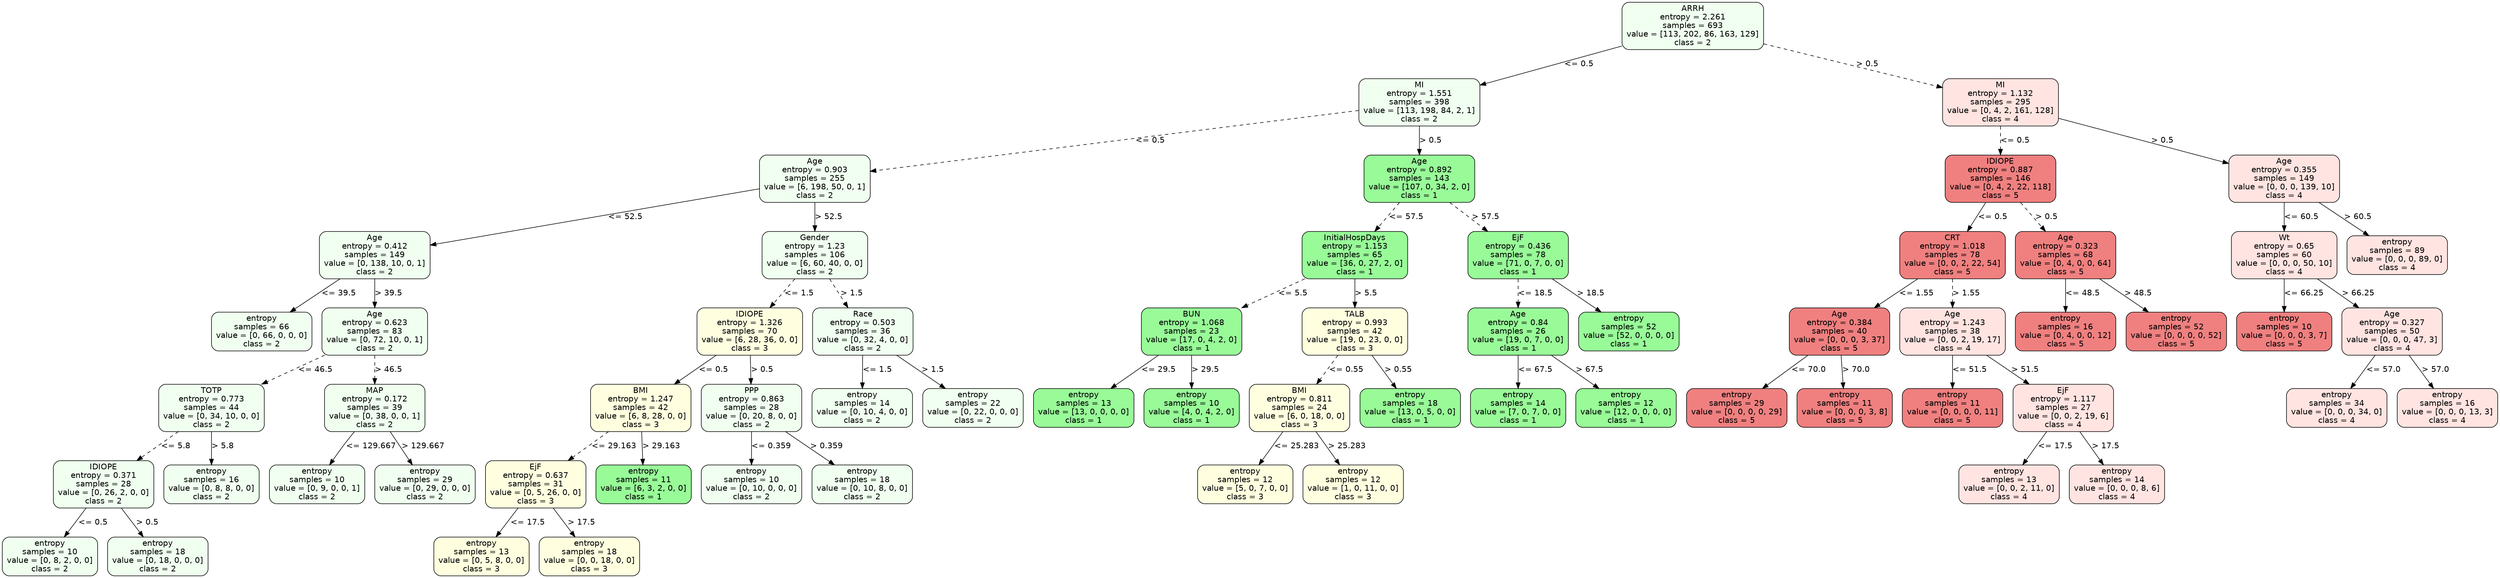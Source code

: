 strict digraph Tree {
	graph [bb="0,0,3732.5,1006"];
	node [color=black,
		fontname=helvetica,
		label="\N",
		shape=box,
		style="filled, rounded"
	];
	edge [fontname=helvetica];
	0	[fillcolor=honeydew,
		height=1.1528,
		label="ARRH\nentropy = 2.261\nsamples = 693\nvalue = [113, 202, 86, 163, 129]\nclass = 2",
		pos="2490,964.5",
		width=2.875];
	1	[fillcolor=honeydew,
		height=1.1528,
		label="MI\nentropy = 1.551\nsamples = 398\nvalue = [113, 198, 84, 2, 1]\nclass = 2",
		pos="2130,830.5",
		width=2.4583];
	0 -> 1	[label="<= 0.5",
		labelangle=45,
		labeldistance=2.5,
		lp="2341,897.5",
		op="<=",
		param=0.5,
		pos="e,2218.6,863.98 2386.4,925.5 2336.6,907.25 2277.3,885.51 2228.3,867.53",
		style=solid];
	42	[fillcolor=mistyrose,
		height=1.1528,
		label="MI\nentropy = 1.132\nsamples = 295\nvalue = [0, 4, 2, 161, 128]\nclass = 4",
		pos="2990,830.5",
		width=2.3611];
	0 -> 42	[label="> 0.5",
		labelangle=-45,
		labeldistance=2.5,
		lp="2770.5,897.5",
		op=">",
		param=0.5,
		pos="e,2904.8,853.99 2593.6,936.15 2682.3,912.74 2808.9,879.3 2895,856.57",
		style=dashed];
	2	[fillcolor=honeydew,
		height=1.1528,
		label="Age\nentropy = 0.903\nsamples = 255\nvalue = [6, 198, 50, 0, 1]\nclass = 2",
		pos="1217,696.5",
		width=2.25];
	1 -> 2	[label="<= 0.5",
		lp="1721,763.5",
		op="<=",
		param=0.5,
		pos="e,1298.1,709.22 2041.2,816.66 1867.4,791.53 1483.7,736.06 1308.1,710.67",
		style=dashed];
	27	[fillcolor=palegreen,
		height=1.1528,
		label="Age\nentropy = 0.892\nsamples = 143\nvalue = [107, 0, 34, 2, 0]\nclass = 1",
		pos="2130,696.5",
		width=2.25];
	1 -> 27	[label="> 0.5",
		lp="2145.5,763.5",
		op=">",
		param=0.5,
		pos="e,2130,738.27 2130,788.82 2130,776.02 2130,761.73 2130,748.32",
		style=solid];
	3	[fillcolor=honeydew,
		height=1.1528,
		label="Age\nentropy = 0.412\nsamples = 149\nvalue = [0, 138, 10, 0, 1]\nclass = 2",
		pos="557,562.5",
		width=2.25];
	2 -> 3	[label="<= 52.5",
		lp="930.5,629.5",
		op="<=",
		param=52.5,
		pos="e,638.24,579.75 1135.7,679.25 1012.1,654.52 777.41,607.58 648.13,581.73",
		style=solid];
	14	[fillcolor=honeydew,
		height=1.1528,
		label="Gender\nentropy = 1.23\nsamples = 106\nvalue = [6, 60, 40, 0, 0]\nclass = 2",
		pos="1217,562.5",
		width=2.1528];
	2 -> 14	[label="> 52.5",
		lp="1236.5,629.5",
		op=">",
		param=52.5,
		pos="e,1217,604.27 1217,654.82 1217,642.02 1217,627.73 1217,614.32",
		style=solid];
	4	[fillcolor=honeydew,
		height=0.94444,
		label="entropy\nsamples = 66\nvalue = [0, 66, 0, 0, 0]\nclass = 2",
		pos="388,428.5",
		width=2.0417];
	3 -> 4	[label="<= 39.5",
		lp="501.5,495.5",
		op="<=",
		param=39.5,
		pos="e,430.29,462.53 504.92,520.82 483.67,504.23 459.21,485.12 438.17,468.69",
		style=solid];
	5	[fillcolor=honeydew,
		height=1.1528,
		label="Age\nentropy = 0.623\nsamples = 83\nvalue = [0, 72, 10, 0, 1]\nclass = 2",
		pos="557,428.5",
		width=2.1528];
	3 -> 5	[label="> 39.5",
		lp="576.5,495.5",
		op=">",
		param=39.5,
		pos="e,557,470.27 557,520.82 557,508.02 557,493.73 557,480.32",
		style=solid];
	6	[fillcolor=honeydew,
		height=1.1528,
		label="TOTP\nentropy = 0.773\nsamples = 44\nvalue = [0, 34, 10, 0, 0]\nclass = 2",
		pos="313,294.5",
		width=2.1528];
	5 -> 6	[label="<= 46.5",
		lp="466.5,361.5",
		op="<=",
		param=46.5,
		pos="e,388.15,336.15 482.13,387 455.21,372.43 424.66,355.91 397.01,340.95",
		style=dashed];
	11	[fillcolor=honeydew,
		height=1.1528,
		label="MAP\nentropy = 0.172\nsamples = 39\nvalue = [0, 38, 0, 0, 1]\nclass = 2",
		pos="557,294.5",
		width=2.0417];
	5 -> 11	[label="> 46.5",
		lp="576.5,361.5",
		op=">",
		param=46.5,
		pos="e,557,336.27 557,386.82 557,374.02 557,359.73 557,346.32",
		style=dashed];
	7	[fillcolor=honeydew,
		height=1.1528,
		label="IDIOPE\nentropy = 0.371\nsamples = 28\nvalue = [0, 26, 2, 0, 0]\nclass = 2",
		pos="151,160.5",
		width=2.0417];
	6 -> 7	[label="<= 5.8",
		lp="257,227.5",
		op="<=",
		param=5.8,
		pos="e,200.76,202.05 263.07,252.82 245.9,238.83 226.53,223.04 208.79,208.59",
		style=dashed];
	10	[fillcolor=honeydew,
		height=0.94444,
		label="entropy\nsamples = 16\nvalue = [0, 8, 8, 0, 0]\nclass = 2",
		pos="313,160.5",
		width=1.9444];
	6 -> 10	[label="> 5.8",
		lp="328.5,227.5",
		op=">",
		param=5.8,
		pos="e,313,194.74 313,252.82 313,237.68 313,220.44 313,205.05",
		style=solid];
	8	[fillcolor=honeydew,
		height=0.94444,
		label="entropy\nsamples = 10\nvalue = [0, 8, 2, 0, 0]\nclass = 2",
		pos="70,34",
		width=1.9444];
	7 -> 8	[label="<= 0.5",
		lp="133,93.5",
		op="<=",
		param=0.5,
		pos="e,91.716,68.379 124.48,118.73 115.77,105.35 106.09,90.465 97.322,76.995",
		style=solid];
	9	[fillcolor=honeydew,
		height=0.94444,
		label="entropy\nsamples = 18\nvalue = [0, 18, 0, 0, 0]\nclass = 2",
		pos="232,34",
		width=2.0417];
	7 -> 9	[label="> 0.5",
		lp="214.5,93.5",
		op=">",
		param=0.5,
		pos="e,210.28,68.379 177.52,118.73 186.23,105.35 195.91,90.465 204.68,76.995",
		style=solid];
	12	[fillcolor=honeydew,
		height=0.94444,
		label="entropy\nsamples = 10\nvalue = [0, 9, 0, 0, 1]\nclass = 2",
		pos="471,160.5",
		width=1.9444];
	11 -> 12	[label="<= 129.667",
		lp="552,227.5",
		op="<=",
		param=129.667,
		pos="e,492.66,194.74 530.5,252.82 520.25,237.1 508.54,219.11 498.22,203.29",
		style=solid];
	13	[fillcolor=honeydew,
		height=0.94444,
		label="entropy\nsamples = 29\nvalue = [0, 29, 0, 0, 0]\nclass = 2",
		pos="633,160.5",
		width=2.0417];
	11 -> 13	[label="> 129.667",
		lp="628.5,227.5",
		op=">",
		param=129.667,
		pos="e,613.86,194.74 580.42,252.82 589.39,237.24 599.64,219.45 608.69,203.73",
		style=solid];
	15	[fillcolor=lightyellow,
		height=1.1528,
		label="IDIOPE\nentropy = 1.326\nsamples = 70\nvalue = [6, 28, 36, 0, 0]\nclass = 3",
		pos="1119,428.5",
		width=2.1528];
	14 -> 15	[label="<= 1.5",
		lp="1191,495.5",
		op="<=",
		param=1.5,
		pos="e,1149.3,470.27 1186.8,520.82 1176.8,507.39 1165.6,492.32 1155.3,478.35",
		style=dashed];
	24	[fillcolor=honeydew,
		height=1.1528,
		label="Race\nentropy = 0.503\nsamples = 36\nvalue = [0, 32, 4, 0, 0]\nclass = 2",
		pos="1288,428.5",
		width=2.0417];
	14 -> 24	[label="> 1.5",
		lp="1270.5,495.5",
		op=">",
		param=1.5,
		pos="e,1266.1,470.27 1238.9,520.82 1246,507.64 1253.9,492.89 1261.3,479.14",
		style=dashed];
	16	[fillcolor=lightyellow,
		height=1.1528,
		label="BMI\nentropy = 1.247\nsamples = 42\nvalue = [6, 8, 28, 0, 0]\nclass = 3",
		pos="957,294.5",
		width=2.0417];
	15 -> 16	[label="<= 0.5",
		lp="1063,361.5",
		op="<=",
		param=0.5,
		pos="e,1006.8,336.05 1069.1,386.82 1051.9,372.83 1032.5,357.04 1014.8,342.59",
		style=solid];
	21	[fillcolor=honeydew,
		height=1.1528,
		label="PPP\nentropy = 0.863\nsamples = 28\nvalue = [0, 20, 8, 0, 0]\nclass = 2",
		pos="1122,294.5",
		width=2.0417];
	15 -> 21	[label="> 0.5",
		lp="1136.5,361.5",
		op=">",
		param=0.5,
		pos="e,1121.1,336.27 1119.9,386.82 1120.2,374.02 1120.5,359.73 1120.8,346.32",
		style=solid];
	17	[fillcolor=lightyellow,
		height=1.1528,
		label="EjF\nentropy = 0.637\nsamples = 31\nvalue = [0, 5, 26, 0, 0]\nclass = 3",
		pos="798,160.5",
		width=2.0417];
	16 -> 17	[label="<= 29.163",
		lp="914,227.5",
		op="<=",
		param=29.163,
		pos="e,846.84,202.05 908,252.82 891.14,238.83 872.13,223.04 854.72,208.59",
		style=dashed];
	20	[fillcolor=palegreen,
		height=0.94444,
		label="entropy\nsamples = 11\nvalue = [6, 3, 2, 0, 0]\nclass = 1",
		pos="960,160.5",
		width=1.9444];
	16 -> 20	[label="> 29.163",
		lp="986,227.5",
		op=">",
		param=29.163,
		pos="e,959.24,194.74 957.92,252.82 958.27,237.68 958.66,220.44 959.01,205.05",
		style=solid];
	18	[fillcolor=lightyellow,
		height=0.94444,
		label="entropy\nsamples = 13\nvalue = [0, 5, 8, 0, 0]\nclass = 3",
		pos="717,34",
		width=1.9444];
	17 -> 18	[label="<= 17.5",
		lp="783.5,93.5",
		op="<=",
		param=17.5,
		pos="e,738.72,68.379 771.48,118.73 762.77,105.35 753.09,90.465 744.32,76.995",
		style=solid];
	19	[fillcolor=lightyellow,
		height=0.94444,
		label="entropy\nsamples = 18\nvalue = [0, 0, 18, 0, 0]\nclass = 3",
		pos="879,34",
		width=2.0417];
	17 -> 19	[label="> 17.5",
		lp="865.5,93.5",
		op=">",
		param=17.5,
		pos="e,857.28,68.379 824.52,118.73 833.23,105.35 842.91,90.465 851.68,76.995",
		style=solid];
	22	[fillcolor=honeydew,
		height=0.94444,
		label="entropy\nsamples = 10\nvalue = [0, 10, 0, 0, 0]\nclass = 2",
		pos="1122,160.5",
		width=2.0417];
	21 -> 22	[label="<= 0.359",
		lp="1149.5,227.5",
		op="<=",
		param=0.359,
		pos="e,1122,194.74 1122,252.82 1122,237.68 1122,220.44 1122,205.05",
		style=solid];
	23	[fillcolor=honeydew,
		height=0.94444,
		label="entropy\nsamples = 18\nvalue = [0, 10, 8, 0, 0]\nclass = 2",
		pos="1287,160.5",
		width=2.0417];
	21 -> 23	[label="> 0.359",
		lp="1233,227.5",
		op=">",
		param=0.359,
		pos="e,1245.7,194.53 1172.9,252.82 1193.5,236.3 1217.3,217.29 1237.7,200.9",
		style=solid];
	25	[fillcolor=honeydew,
		height=0.94444,
		label="entropy\nsamples = 14\nvalue = [0, 10, 4, 0, 0]\nclass = 2",
		pos="1287,294.5",
		width=2.0417];
	24 -> 25	[label="<= 1.5",
		lp="1308,361.5",
		op="<=",
		param=1.5,
		pos="e,1287.3,328.74 1287.7,386.82 1287.6,371.68 1287.4,354.44 1287.3,339.05",
		style=solid];
	26	[fillcolor=honeydew,
		height=0.94444,
		label="entropy\nsamples = 22\nvalue = [0, 22, 0, 0, 0]\nclass = 2",
		pos="1452,294.5",
		width=2.0417];
	24 -> 26	[label="> 1.5",
		lp="1390.5,361.5",
		op=">",
		param=1.5,
		pos="e,1411,328.53 1338.5,386.82 1359.1,370.3 1382.7,351.29 1403,334.9",
		style=solid];
	28	[fillcolor=palegreen,
		height=1.1528,
		label="InitialHospDays\nentropy = 1.153\nsamples = 65\nvalue = [36, 0, 27, 2, 0]\nclass = 1",
		pos="1992,562.5",
		width=2.1528];
	27 -> 28	[label="<= 57.5",
		lp="2089.5,629.5",
		op="<=",
		param=57.5,
		pos="e,2034.6,604.27 2087.5,654.82 2073.2,641.14 2057.1,625.76 2042.3,611.57",
		style=dashed];
	37	[fillcolor=palegreen,
		height=1.1528,
		label="EjF\nentropy = 0.436\nsamples = 78\nvalue = [71, 0, 7, 0, 0]\nclass = 1",
		pos="2268,562.5",
		width=2.0417];
	27 -> 37	[label="> 57.5",
		lp="2223.5,629.5",
		op=">",
		param=57.5,
		pos="e,2225.4,604.27 2172.5,654.82 2186.8,641.14 2202.9,625.76 2217.7,611.57",
		style=dashed];
	29	[fillcolor=palegreen,
		height=1.1528,
		label="BUN\nentropy = 1.068\nsamples = 23\nvalue = [17, 0, 4, 2, 0]\nclass = 1",
		pos="1779,428.5",
		width=2.0417];
	28 -> 29	[label="<= 5.5",
		lp="1912,495.5",
		op="<=",
		param=5.5,
		pos="e,1844.6,470.15 1926.6,521 1903.4,506.62 1877.2,490.34 1853.3,475.53",
		style=dashed];
	32	[fillcolor=lightyellow,
		height=1.1528,
		label="TALB\nentropy = 0.993\nsamples = 42\nvalue = [19, 0, 23, 0, 0]\nclass = 3",
		pos="1992,428.5",
		width=2.1528];
	28 -> 32	[label="> 5.5",
		lp="2007.5,495.5",
		op=">",
		param=5.5,
		pos="e,1992,470.27 1992,520.82 1992,508.02 1992,493.73 1992,480.32",
		style=solid];
	30	[fillcolor=palegreen,
		height=0.94444,
		label="entropy\nsamples = 13\nvalue = [13, 0, 0, 0, 0]\nclass = 1",
		pos="1617,294.5",
		width=2.0417];
	29 -> 30	[label="<= 29.5",
		lp="1726.5,361.5",
		op="<=",
		param=29.5,
		pos="e,1657.5,328.53 1729.1,386.82 1708.8,370.3 1685.5,351.29 1665.4,334.9",
		style=solid];
	31	[fillcolor=palegreen,
		height=0.94444,
		label="entropy\nsamples = 10\nvalue = [4, 0, 4, 2, 0]\nclass = 1",
		pos="1779,294.5",
		width=1.9444];
	29 -> 31	[label="> 29.5",
		lp="1798.5,361.5",
		op=">",
		param=29.5,
		pos="e,1779,328.74 1779,386.82 1779,371.68 1779,354.44 1779,339.05",
		style=solid];
	33	[fillcolor=lightyellow,
		height=1.1528,
		label="BMI\nentropy = 0.811\nsamples = 24\nvalue = [6, 0, 18, 0, 0]\nclass = 3",
		pos="1941,294.5",
		width=2.0417];
	32 -> 33	[label="<= 0.55",
		lp="1992.5,361.5",
		op="<=",
		param=0.55,
		pos="e,1956.8,336.27 1976.3,386.82 1971.3,373.9 1965.7,359.45 1960.5,345.92",
		style=dashed];
	36	[fillcolor=palegreen,
		height=0.94444,
		label="entropy\nsamples = 18\nvalue = [13, 0, 5, 0, 0]\nclass = 1",
		pos="2106,294.5",
		width=2.0417];
	32 -> 36	[label="> 0.55",
		lp="2072.5,361.5",
		op=">",
		param=0.55,
		pos="e,2077.3,328.74 2027.1,386.82 2041,370.8 2056.8,352.45 2070.7,336.41",
		style=solid];
	34	[fillcolor=lightyellow,
		height=0.94444,
		label="entropy\nsamples = 12\nvalue = [5, 0, 7, 0, 0]\nclass = 3",
		pos="1860,160.5",
		width=1.9444];
	33 -> 34	[label="<= 25.283",
		lp="1934,227.5",
		op="<=",
		param=25.283,
		pos="e,1880.4,194.74 1916,252.82 1906.4,237.1 1895.4,219.11 1885.6,203.29",
		style=solid];
	35	[fillcolor=lightyellow,
		height=0.94444,
		label="entropy\nsamples = 12\nvalue = [1, 0, 11, 0, 0]\nclass = 3",
		pos="2022,160.5",
		width=2.0417];
	33 -> 35	[label="> 25.283",
		lp="2011,227.5",
		op=">",
		param=25.283,
		pos="e,2001.6,194.74 1966,252.82 1975.6,237.1 1986.6,219.11 1996.4,203.29",
		style=solid];
	38	[fillcolor=palegreen,
		height=1.1528,
		label="Age\nentropy = 0.84\nsamples = 26\nvalue = [19, 0, 7, 0, 0]\nclass = 1",
		pos="2268,428.5",
		width=2.0417];
	37 -> 38	[label="<= 18.5",
		lp="2291.5,495.5",
		op="<=",
		param=18.5,
		pos="e,2268,470.27 2268,520.82 2268,508.02 2268,493.73 2268,480.32",
		style=dashed];
	41	[fillcolor=palegreen,
		height=0.94444,
		label="entropy\nsamples = 52\nvalue = [52, 0, 0, 0, 0]\nclass = 1",
		pos="2433,428.5",
		width=2.0417];
	37 -> 41	[label="> 18.5",
		lp="2375.5,495.5",
		op=">",
		param=18.5,
		pos="e,2391.7,462.53 2318.9,520.82 2339.5,504.3 2363.3,485.29 2383.7,468.9",
		style=solid];
	39	[fillcolor=palegreen,
		height=0.94444,
		label="entropy\nsamples = 14\nvalue = [7, 0, 7, 0, 0]\nclass = 1",
		pos="2268,294.5",
		width=1.9444];
	38 -> 39	[label="<= 67.5",
		lp="2291.5,361.5",
		op="<=",
		param=67.5,
		pos="e,2268,328.74 2268,386.82 2268,371.68 2268,354.44 2268,339.05",
		style=solid];
	40	[fillcolor=palegreen,
		height=0.94444,
		label="entropy\nsamples = 12\nvalue = [12, 0, 0, 0, 0]\nclass = 1",
		pos="2430,294.5",
		width=2.0417];
	38 -> 40	[label="> 67.5",
		lp="2373.5,361.5",
		op=">",
		param=67.5,
		pos="e,2389.5,328.53 2317.9,386.82 2338.2,370.3 2361.5,351.29 2381.6,334.9",
		style=solid];
	43	[fillcolor=lightcoral,
		height=1.1528,
		label="IDIOPE\nentropy = 0.887\nsamples = 146\nvalue = [0, 4, 2, 22, 118]\nclass = 5",
		pos="2990,696.5",
		width=2.25];
	42 -> 43	[label="<= 0.5",
		lp="3010,763.5",
		op="<=",
		param=0.5,
		pos="e,2990,738.27 2990,788.82 2990,776.02 2990,761.73 2990,748.32",
		style=dashed];
	56	[fillcolor=mistyrose,
		height=1.1528,
		label="Age\nentropy = 0.355\nsamples = 149\nvalue = [0, 0, 0, 139, 10]\nclass = 4",
		pos="3415,696.5",
		width=2.25];
	42 -> 56	[label="> 0.5",
		lp="3231.5,763.5",
		op=">",
		param=0.5,
		pos="e,3333.9,722.7 3075.2,803.03 3147.4,780.63 3250.4,748.61 3324.1,725.72",
		style=solid];
	44	[fillcolor=lightcoral,
		height=1.1528,
		label="CRT\nentropy = 1.018\nsamples = 78\nvalue = [0, 0, 2, 22, 54]\nclass = 5",
		pos="2919,562.5",
		width=2.1528];
	43 -> 44	[label="<= 0.5",
		lp="2977,629.5",
		op="<=",
		param=0.5,
		pos="e,2940.9,604.27 2968.1,654.82 2961,641.64 2953.1,626.89 2945.7,613.14",
		style=solid];
	53	[fillcolor=lightcoral,
		height=1.1528,
		label="Age\nentropy = 0.323\nsamples = 68\nvalue = [0, 4, 0, 0, 64]\nclass = 5",
		pos="3088,562.5",
		width=2.0417];
	43 -> 53	[label="> 0.5",
		lp="3057.5,629.5",
		op=">",
		param=0.5,
		pos="e,3057.7,604.27 3020.2,654.82 3030.2,641.39 3041.4,626.32 3051.7,612.35",
		style=dashed];
	45	[fillcolor=lightcoral,
		height=1.1528,
		label="Age\nentropy = 0.384\nsamples = 40\nvalue = [0, 0, 0, 3, 37]\nclass = 5",
		pos="2750,428.5",
		width=2.0417];
	44 -> 45	[label="<= 1.55",
		lp="2863.5,495.5",
		op="<=",
		param=1.55,
		pos="e,2801.9,470.05 2866.9,520.82 2848.9,506.76 2828.6,490.9 2810,476.39",
		style=solid];
	48	[fillcolor=mistyrose,
		height=1.1528,
		label="Age\nentropy = 1.243\nsamples = 38\nvalue = [0, 0, 2, 19, 17]\nclass = 4",
		pos="2919,428.5",
		width=2.1528];
	44 -> 48	[label="> 1.55",
		lp="2938.5,495.5",
		op=">",
		param=1.55,
		pos="e,2919,470.27 2919,520.82 2919,508.02 2919,493.73 2919,480.32",
		style=dashed];
	46	[fillcolor=lightcoral,
		height=0.94444,
		label="entropy\nsamples = 29\nvalue = [0, 0, 0, 0, 29]\nclass = 5",
		pos="2595,294.5",
		width=2.0417];
	45 -> 46	[label="<= 70.0",
		lp="2701.5,361.5",
		op="<=",
		param=70.0,
		pos="e,2633.8,328.53 2702.2,386.82 2682.9,370.37 2660.7,351.46 2641.5,335.12",
		style=solid];
	47	[fillcolor=lightcoral,
		height=0.94444,
		label="entropy\nsamples = 11\nvalue = [0, 0, 0, 3, 8]\nclass = 5",
		pos="2757,294.5",
		width=1.9444];
	45 -> 47	[label="> 70.0",
		lp="2773.5,361.5",
		op=">",
		param=70.0,
		pos="e,2755.2,328.74 2752.2,386.82 2753,371.68 2753.9,354.44 2754.7,339.05",
		style=solid];
	49	[fillcolor=lightcoral,
		height=0.94444,
		label="entropy\nsamples = 11\nvalue = [0, 0, 0, 0, 11]\nclass = 5",
		pos="2919,294.5",
		width=2.0417];
	48 -> 49	[label="<= 51.5",
		lp="2942.5,361.5",
		op="<=",
		param=51.5,
		pos="e,2919,328.74 2919,386.82 2919,371.68 2919,354.44 2919,339.05",
		style=solid];
	50	[fillcolor=mistyrose,
		height=1.1528,
		label="EjF\nentropy = 1.117\nsamples = 27\nvalue = [0, 0, 2, 19, 6]\nclass = 4",
		pos="3084,294.5",
		width=2.0417];
	48 -> 50	[label="> 51.5",
		lp="3026.5,361.5",
		op=">",
		param=51.5,
		pos="e,3033.3,336.05 2969.9,386.82 2987.3,372.83 3007.1,357.04 3025.1,342.59",
		style=solid];
	51	[fillcolor=mistyrose,
		height=0.94444,
		label="entropy\nsamples = 13\nvalue = [0, 0, 2, 11, 0]\nclass = 4",
		pos="3003,160.5",
		width=2.0417];
	50 -> 51	[label="<= 17.5",
		lp="3069.5,227.5",
		op="<=",
		param=17.5,
		pos="e,3023.4,194.74 3059,252.82 3049.4,237.1 3038.4,219.11 3028.6,203.29",
		style=solid];
	52	[fillcolor=mistyrose,
		height=0.94444,
		label="entropy\nsamples = 14\nvalue = [0, 0, 0, 8, 6]\nclass = 4",
		pos="3165,160.5",
		width=1.9444];
	50 -> 52	[label="> 17.5",
		lp="3146.5,227.5",
		op=">",
		param=17.5,
		pos="e,3144.6,194.74 3109,252.82 3118.6,237.1 3129.6,219.11 3139.4,203.29",
		style=solid];
	54	[fillcolor=lightcoral,
		height=0.94444,
		label="entropy\nsamples = 16\nvalue = [0, 4, 0, 0, 12]\nclass = 5",
		pos="3088,428.5",
		width=2.0417];
	53 -> 54	[label="<= 48.5",
		lp="3111.5,495.5",
		op="<=",
		param=48.5,
		pos="e,3088,462.74 3088,520.82 3088,505.68 3088,488.44 3088,473.05",
		style=solid];
	55	[fillcolor=lightcoral,
		height=0.94444,
		label="entropy\nsamples = 52\nvalue = [0, 0, 0, 0, 52]\nclass = 5",
		pos="3253,428.5",
		width=2.0417];
	53 -> 55	[label="> 48.5",
		lp="3195.5,495.5",
		op=">",
		param=48.5,
		pos="e,3211.7,462.53 3138.9,520.82 3159.5,504.3 3183.3,485.29 3203.7,468.9",
		style=solid];
	57	[fillcolor=mistyrose,
		height=1.1528,
		label="Wt\nentropy = 0.65\nsamples = 60\nvalue = [0, 0, 0, 50, 10]\nclass = 4",
		pos="3415,562.5",
		width=2.1528];
	56 -> 57	[label="<= 60.5",
		lp="3438.5,629.5",
		op="<=",
		param=60.5,
		pos="e,3415,604.27 3415,654.82 3415,642.02 3415,627.73 3415,614.32",
		style=solid];
	62	[fillcolor=mistyrose,
		height=0.94444,
		label="entropy\nsamples = 89\nvalue = [0, 0, 0, 89, 0]\nclass = 4",
		pos="3584,562.5",
		width=2.0417];
	56 -> 62	[label="> 60.5",
		lp="3524.5,629.5",
		op=">",
		param=60.5,
		pos="e,3541.7,596.53 3467.1,654.82 3488.3,638.23 3512.8,619.12 3533.8,602.69",
		style=solid];
	58	[fillcolor=lightcoral,
		height=0.94444,
		label="entropy\nsamples = 10\nvalue = [0, 0, 0, 3, 7]\nclass = 5",
		pos="3415,428.5",
		width=1.9444];
	57 -> 58	[label="<= 66.25",
		lp="3442.5,495.5",
		op="<=",
		param=66.25,
		pos="e,3415,462.74 3415,520.82 3415,505.68 3415,488.44 3415,473.05",
		style=solid];
	59	[fillcolor=mistyrose,
		height=1.1528,
		label="Age\nentropy = 0.327\nsamples = 50\nvalue = [0, 0, 0, 47, 3]\nclass = 4",
		pos="3577,428.5",
		width=2.0417];
	57 -> 59	[label="> 66.25",
		lp="3524,495.5",
		op=">",
		param=66.25,
		pos="e,3527.2,470.05 3464.9,520.82 3482.1,506.83 3501.5,491.04 3519.2,476.59",
		style=solid];
	60	[fillcolor=mistyrose,
		height=0.94444,
		label="entropy\nsamples = 34\nvalue = [0, 0, 0, 34, 0]\nclass = 4",
		pos="3494,294.5",
		width=2.0417];
	59 -> 60	[label="<= 57.0",
		lp="3561.5,361.5",
		op="<=",
		param=57.0,
		pos="e,3514.9,328.74 3551.4,386.82 3541.5,371.1 3530.2,353.11 3520.3,337.29",
		style=solid];
	61	[fillcolor=mistyrose,
		height=0.94444,
		label="entropy\nsamples = 16\nvalue = [0, 0, 0, 13, 3]\nclass = 4",
		pos="3659,294.5",
		width=2.0417];
	59 -> 61	[label="> 57.0",
		lp="3640.5,361.5",
		op=">",
		param=57.0,
		pos="e,3638.3,328.74 3602.3,386.82 3612,371.1 3623.2,353.11 3633,337.29",
		style=solid];
}
